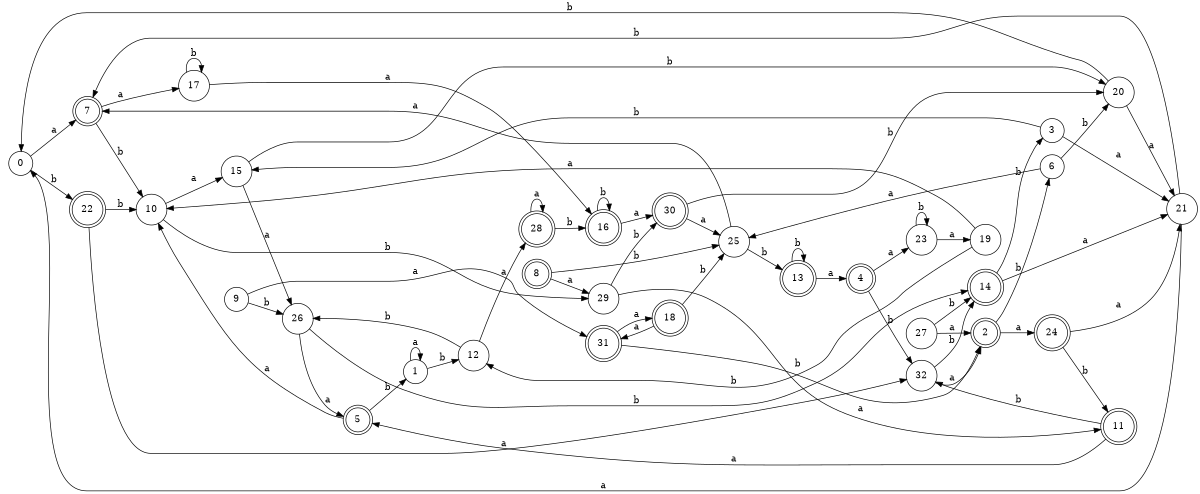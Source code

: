 digraph n27_5 {
__start0 [label="" shape="none"];

rankdir=LR;
size="8,5";

s0 [style="filled", color="black", fillcolor="white" shape="circle", label="0"];
s1 [style="filled", color="black", fillcolor="white" shape="circle", label="1"];
s2 [style="rounded,filled", color="black", fillcolor="white" shape="doublecircle", label="2"];
s3 [style="filled", color="black", fillcolor="white" shape="circle", label="3"];
s4 [style="rounded,filled", color="black", fillcolor="white" shape="doublecircle", label="4"];
s5 [style="rounded,filled", color="black", fillcolor="white" shape="doublecircle", label="5"];
s6 [style="filled", color="black", fillcolor="white" shape="circle", label="6"];
s7 [style="rounded,filled", color="black", fillcolor="white" shape="doublecircle", label="7"];
s8 [style="rounded,filled", color="black", fillcolor="white" shape="doublecircle", label="8"];
s9 [style="filled", color="black", fillcolor="white" shape="circle", label="9"];
s10 [style="filled", color="black", fillcolor="white" shape="circle", label="10"];
s11 [style="rounded,filled", color="black", fillcolor="white" shape="doublecircle", label="11"];
s12 [style="filled", color="black", fillcolor="white" shape="circle", label="12"];
s13 [style="rounded,filled", color="black", fillcolor="white" shape="doublecircle", label="13"];
s14 [style="rounded,filled", color="black", fillcolor="white" shape="doublecircle", label="14"];
s15 [style="filled", color="black", fillcolor="white" shape="circle", label="15"];
s16 [style="rounded,filled", color="black", fillcolor="white" shape="doublecircle", label="16"];
s17 [style="filled", color="black", fillcolor="white" shape="circle", label="17"];
s18 [style="rounded,filled", color="black", fillcolor="white" shape="doublecircle", label="18"];
s19 [style="filled", color="black", fillcolor="white" shape="circle", label="19"];
s20 [style="filled", color="black", fillcolor="white" shape="circle", label="20"];
s21 [style="filled", color="black", fillcolor="white" shape="circle", label="21"];
s22 [style="rounded,filled", color="black", fillcolor="white" shape="doublecircle", label="22"];
s23 [style="filled", color="black", fillcolor="white" shape="circle", label="23"];
s24 [style="rounded,filled", color="black", fillcolor="white" shape="doublecircle", label="24"];
s25 [style="filled", color="black", fillcolor="white" shape="circle", label="25"];
s26 [style="filled", color="black", fillcolor="white" shape="circle", label="26"];
s27 [style="filled", color="black", fillcolor="white" shape="circle", label="27"];
s28 [style="rounded,filled", color="black", fillcolor="white" shape="doublecircle", label="28"];
s29 [style="filled", color="black", fillcolor="white" shape="circle", label="29"];
s30 [style="rounded,filled", color="black", fillcolor="white" shape="doublecircle", label="30"];
s31 [style="rounded,filled", color="black", fillcolor="white" shape="doublecircle", label="31"];
s32 [style="filled", color="black", fillcolor="white" shape="circle", label="32"];
s0 -> s7 [label="a"];
s0 -> s22 [label="b"];
s1 -> s1 [label="a"];
s1 -> s12 [label="b"];
s2 -> s24 [label="a"];
s2 -> s6 [label="b"];
s3 -> s21 [label="a"];
s3 -> s15 [label="b"];
s4 -> s23 [label="a"];
s4 -> s32 [label="b"];
s5 -> s10 [label="a"];
s5 -> s1 [label="b"];
s6 -> s25 [label="a"];
s6 -> s20 [label="b"];
s7 -> s17 [label="a"];
s7 -> s10 [label="b"];
s8 -> s29 [label="a"];
s8 -> s25 [label="b"];
s9 -> s31 [label="a"];
s9 -> s26 [label="b"];
s10 -> s15 [label="a"];
s10 -> s29 [label="b"];
s11 -> s5 [label="a"];
s11 -> s32 [label="b"];
s12 -> s28 [label="a"];
s12 -> s26 [label="b"];
s13 -> s4 [label="a"];
s13 -> s13 [label="b"];
s14 -> s21 [label="a"];
s14 -> s3 [label="b"];
s15 -> s26 [label="a"];
s15 -> s20 [label="b"];
s16 -> s30 [label="a"];
s16 -> s16 [label="b"];
s17 -> s16 [label="a"];
s17 -> s17 [label="b"];
s18 -> s31 [label="a"];
s18 -> s25 [label="b"];
s19 -> s10 [label="a"];
s19 -> s12 [label="b"];
s20 -> s21 [label="a"];
s20 -> s0 [label="b"];
s21 -> s0 [label="a"];
s21 -> s7 [label="b"];
s22 -> s32 [label="a"];
s22 -> s10 [label="b"];
s23 -> s19 [label="a"];
s23 -> s23 [label="b"];
s24 -> s21 [label="a"];
s24 -> s11 [label="b"];
s25 -> s7 [label="a"];
s25 -> s13 [label="b"];
s26 -> s5 [label="a"];
s26 -> s14 [label="b"];
s27 -> s2 [label="a"];
s27 -> s14 [label="b"];
s28 -> s28 [label="a"];
s28 -> s16 [label="b"];
s29 -> s11 [label="a"];
s29 -> s30 [label="b"];
s30 -> s25 [label="a"];
s30 -> s20 [label="b"];
s31 -> s18 [label="a"];
s31 -> s2 [label="b"];
s32 -> s2 [label="a"];
s32 -> s14 [label="b"];

}